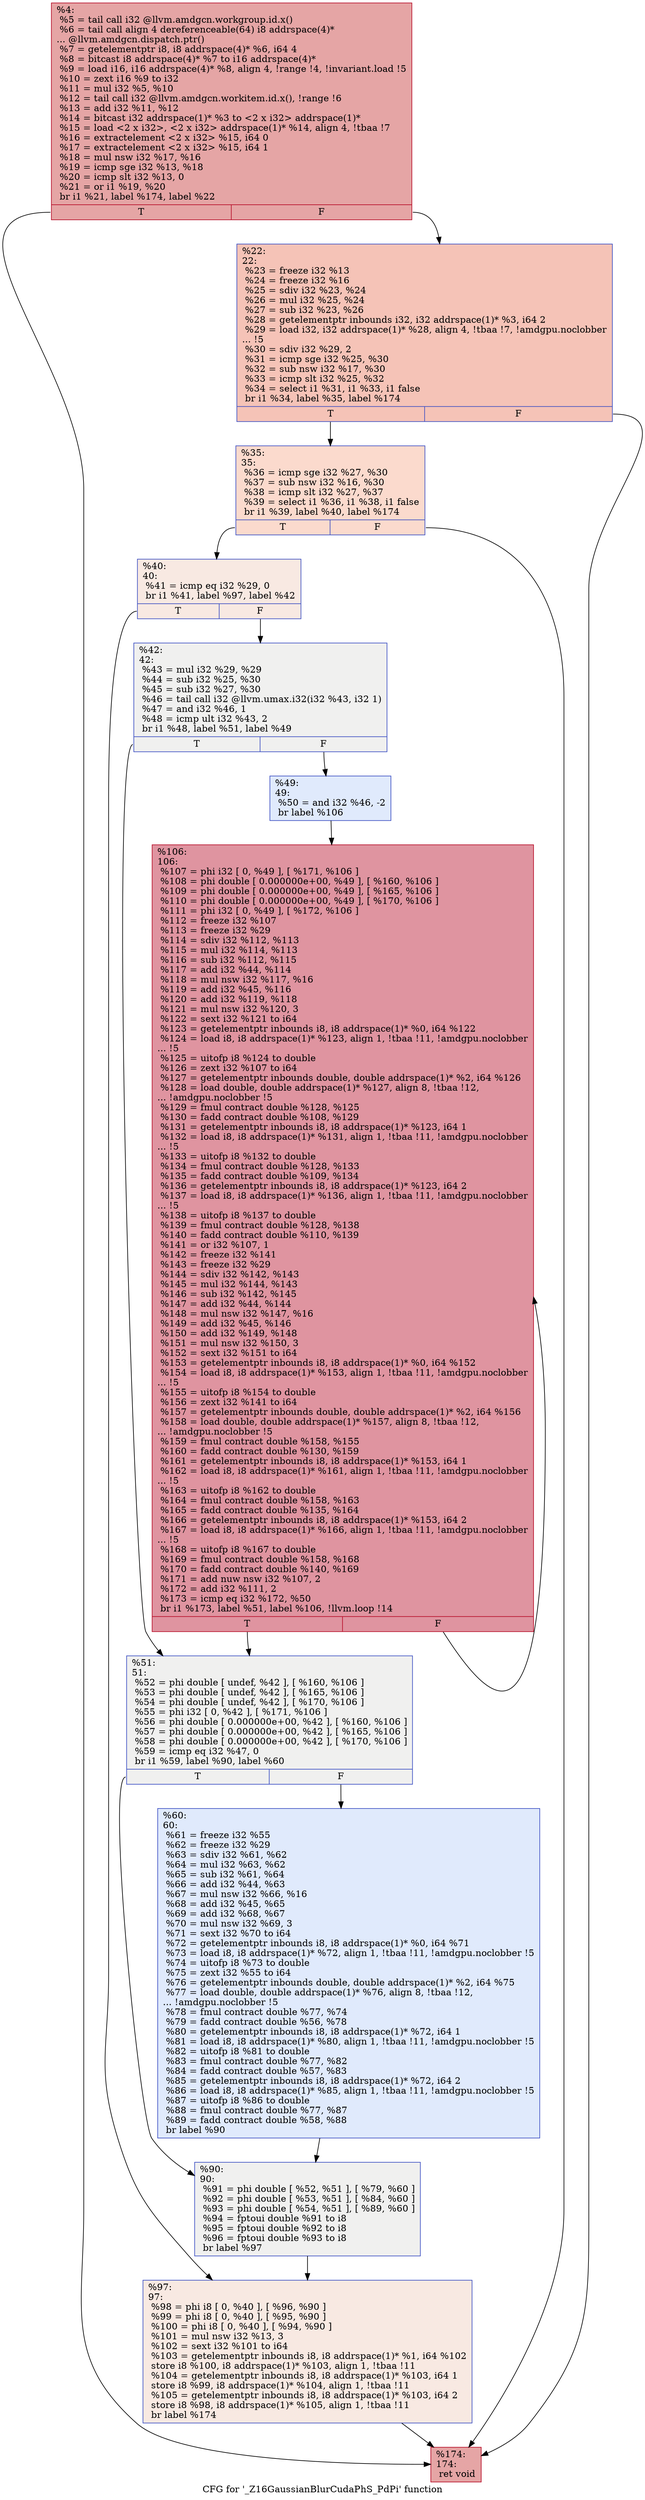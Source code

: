digraph "CFG for '_Z16GaussianBlurCudaPhS_PdPi' function" {
	label="CFG for '_Z16GaussianBlurCudaPhS_PdPi' function";

	Node0x5929d30 [shape=record,color="#b70d28ff", style=filled, fillcolor="#c5333470",label="{%4:\l  %5 = tail call i32 @llvm.amdgcn.workgroup.id.x()\l  %6 = tail call align 4 dereferenceable(64) i8 addrspace(4)*\l... @llvm.amdgcn.dispatch.ptr()\l  %7 = getelementptr i8, i8 addrspace(4)* %6, i64 4\l  %8 = bitcast i8 addrspace(4)* %7 to i16 addrspace(4)*\l  %9 = load i16, i16 addrspace(4)* %8, align 4, !range !4, !invariant.load !5\l  %10 = zext i16 %9 to i32\l  %11 = mul i32 %5, %10\l  %12 = tail call i32 @llvm.amdgcn.workitem.id.x(), !range !6\l  %13 = add i32 %11, %12\l  %14 = bitcast i32 addrspace(1)* %3 to \<2 x i32\> addrspace(1)*\l  %15 = load \<2 x i32\>, \<2 x i32\> addrspace(1)* %14, align 4, !tbaa !7\l  %16 = extractelement \<2 x i32\> %15, i64 0\l  %17 = extractelement \<2 x i32\> %15, i64 1\l  %18 = mul nsw i32 %17, %16\l  %19 = icmp sge i32 %13, %18\l  %20 = icmp slt i32 %13, 0\l  %21 = or i1 %19, %20\l  br i1 %21, label %174, label %22\l|{<s0>T|<s1>F}}"];
	Node0x5929d30:s0 -> Node0x592c850;
	Node0x5929d30:s1 -> Node0x592c8e0;
	Node0x592c8e0 [shape=record,color="#3d50c3ff", style=filled, fillcolor="#e8765c70",label="{%22:\l22:                                               \l  %23 = freeze i32 %13\l  %24 = freeze i32 %16\l  %25 = sdiv i32 %23, %24\l  %26 = mul i32 %25, %24\l  %27 = sub i32 %23, %26\l  %28 = getelementptr inbounds i32, i32 addrspace(1)* %3, i64 2\l  %29 = load i32, i32 addrspace(1)* %28, align 4, !tbaa !7, !amdgpu.noclobber\l... !5\l  %30 = sdiv i32 %29, 2\l  %31 = icmp sge i32 %25, %30\l  %32 = sub nsw i32 %17, %30\l  %33 = icmp slt i32 %25, %32\l  %34 = select i1 %31, i1 %33, i1 false\l  br i1 %34, label %35, label %174\l|{<s0>T|<s1>F}}"];
	Node0x592c8e0:s0 -> Node0x592c530;
	Node0x592c8e0:s1 -> Node0x592c850;
	Node0x592c530 [shape=record,color="#3d50c3ff", style=filled, fillcolor="#f7ac8e70",label="{%35:\l35:                                               \l  %36 = icmp sge i32 %27, %30\l  %37 = sub nsw i32 %16, %30\l  %38 = icmp slt i32 %27, %37\l  %39 = select i1 %36, i1 %38, i1 false\l  br i1 %39, label %40, label %174\l|{<s0>T|<s1>F}}"];
	Node0x592c530:s0 -> Node0x592e210;
	Node0x592c530:s1 -> Node0x592c850;
	Node0x592e210 [shape=record,color="#3d50c3ff", style=filled, fillcolor="#efcebd70",label="{%40:\l40:                                               \l  %41 = icmp eq i32 %29, 0\l  br i1 %41, label %97, label %42\l|{<s0>T|<s1>F}}"];
	Node0x592e210:s0 -> Node0x592e3a0;
	Node0x592e210:s1 -> Node0x592e3f0;
	Node0x592e3f0 [shape=record,color="#3d50c3ff", style=filled, fillcolor="#dedcdb70",label="{%42:\l42:                                               \l  %43 = mul i32 %29, %29\l  %44 = sub i32 %25, %30\l  %45 = sub i32 %27, %30\l  %46 = tail call i32 @llvm.umax.i32(i32 %43, i32 1)\l  %47 = and i32 %46, 1\l  %48 = icmp ult i32 %43, 2\l  br i1 %48, label %51, label %49\l|{<s0>T|<s1>F}}"];
	Node0x592e3f0:s0 -> Node0x592ea00;
	Node0x592e3f0:s1 -> Node0x592ea90;
	Node0x592ea90 [shape=record,color="#3d50c3ff", style=filled, fillcolor="#b9d0f970",label="{%49:\l49:                                               \l  %50 = and i32 %46, -2\l  br label %106\l}"];
	Node0x592ea90 -> Node0x592ec90;
	Node0x592ea00 [shape=record,color="#3d50c3ff", style=filled, fillcolor="#dedcdb70",label="{%51:\l51:                                               \l  %52 = phi double [ undef, %42 ], [ %160, %106 ]\l  %53 = phi double [ undef, %42 ], [ %165, %106 ]\l  %54 = phi double [ undef, %42 ], [ %170, %106 ]\l  %55 = phi i32 [ 0, %42 ], [ %171, %106 ]\l  %56 = phi double [ 0.000000e+00, %42 ], [ %160, %106 ]\l  %57 = phi double [ 0.000000e+00, %42 ], [ %165, %106 ]\l  %58 = phi double [ 0.000000e+00, %42 ], [ %170, %106 ]\l  %59 = icmp eq i32 %47, 0\l  br i1 %59, label %90, label %60\l|{<s0>T|<s1>F}}"];
	Node0x592ea00:s0 -> Node0x59302a0;
	Node0x592ea00:s1 -> Node0x5930330;
	Node0x5930330 [shape=record,color="#3d50c3ff", style=filled, fillcolor="#b9d0f970",label="{%60:\l60:                                               \l  %61 = freeze i32 %55\l  %62 = freeze i32 %29\l  %63 = sdiv i32 %61, %62\l  %64 = mul i32 %63, %62\l  %65 = sub i32 %61, %64\l  %66 = add i32 %44, %63\l  %67 = mul nsw i32 %66, %16\l  %68 = add i32 %45, %65\l  %69 = add i32 %68, %67\l  %70 = mul nsw i32 %69, 3\l  %71 = sext i32 %70 to i64\l  %72 = getelementptr inbounds i8, i8 addrspace(1)* %0, i64 %71\l  %73 = load i8, i8 addrspace(1)* %72, align 1, !tbaa !11, !amdgpu.noclobber !5\l  %74 = uitofp i8 %73 to double\l  %75 = zext i32 %55 to i64\l  %76 = getelementptr inbounds double, double addrspace(1)* %2, i64 %75\l  %77 = load double, double addrspace(1)* %76, align 8, !tbaa !12,\l... !amdgpu.noclobber !5\l  %78 = fmul contract double %77, %74\l  %79 = fadd contract double %56, %78\l  %80 = getelementptr inbounds i8, i8 addrspace(1)* %72, i64 1\l  %81 = load i8, i8 addrspace(1)* %80, align 1, !tbaa !11, !amdgpu.noclobber !5\l  %82 = uitofp i8 %81 to double\l  %83 = fmul contract double %77, %82\l  %84 = fadd contract double %57, %83\l  %85 = getelementptr inbounds i8, i8 addrspace(1)* %72, i64 2\l  %86 = load i8, i8 addrspace(1)* %85, align 1, !tbaa !11, !amdgpu.noclobber !5\l  %87 = uitofp i8 %86 to double\l  %88 = fmul contract double %77, %87\l  %89 = fadd contract double %58, %88\l  br label %90\l}"];
	Node0x5930330 -> Node0x59302a0;
	Node0x59302a0 [shape=record,color="#3d50c3ff", style=filled, fillcolor="#dedcdb70",label="{%90:\l90:                                               \l  %91 = phi double [ %52, %51 ], [ %79, %60 ]\l  %92 = phi double [ %53, %51 ], [ %84, %60 ]\l  %93 = phi double [ %54, %51 ], [ %89, %60 ]\l  %94 = fptoui double %91 to i8\l  %95 = fptoui double %92 to i8\l  %96 = fptoui double %93 to i8\l  br label %97\l}"];
	Node0x59302a0 -> Node0x592e3a0;
	Node0x592e3a0 [shape=record,color="#3d50c3ff", style=filled, fillcolor="#efcebd70",label="{%97:\l97:                                               \l  %98 = phi i8 [ 0, %40 ], [ %96, %90 ]\l  %99 = phi i8 [ 0, %40 ], [ %95, %90 ]\l  %100 = phi i8 [ 0, %40 ], [ %94, %90 ]\l  %101 = mul nsw i32 %13, 3\l  %102 = sext i32 %101 to i64\l  %103 = getelementptr inbounds i8, i8 addrspace(1)* %1, i64 %102\l  store i8 %100, i8 addrspace(1)* %103, align 1, !tbaa !11\l  %104 = getelementptr inbounds i8, i8 addrspace(1)* %103, i64 1\l  store i8 %99, i8 addrspace(1)* %104, align 1, !tbaa !11\l  %105 = getelementptr inbounds i8, i8 addrspace(1)* %103, i64 2\l  store i8 %98, i8 addrspace(1)* %105, align 1, !tbaa !11\l  br label %174\l}"];
	Node0x592e3a0 -> Node0x592c850;
	Node0x592ec90 [shape=record,color="#b70d28ff", style=filled, fillcolor="#b70d2870",label="{%106:\l106:                                              \l  %107 = phi i32 [ 0, %49 ], [ %171, %106 ]\l  %108 = phi double [ 0.000000e+00, %49 ], [ %160, %106 ]\l  %109 = phi double [ 0.000000e+00, %49 ], [ %165, %106 ]\l  %110 = phi double [ 0.000000e+00, %49 ], [ %170, %106 ]\l  %111 = phi i32 [ 0, %49 ], [ %172, %106 ]\l  %112 = freeze i32 %107\l  %113 = freeze i32 %29\l  %114 = sdiv i32 %112, %113\l  %115 = mul i32 %114, %113\l  %116 = sub i32 %112, %115\l  %117 = add i32 %44, %114\l  %118 = mul nsw i32 %117, %16\l  %119 = add i32 %45, %116\l  %120 = add i32 %119, %118\l  %121 = mul nsw i32 %120, 3\l  %122 = sext i32 %121 to i64\l  %123 = getelementptr inbounds i8, i8 addrspace(1)* %0, i64 %122\l  %124 = load i8, i8 addrspace(1)* %123, align 1, !tbaa !11, !amdgpu.noclobber\l... !5\l  %125 = uitofp i8 %124 to double\l  %126 = zext i32 %107 to i64\l  %127 = getelementptr inbounds double, double addrspace(1)* %2, i64 %126\l  %128 = load double, double addrspace(1)* %127, align 8, !tbaa !12,\l... !amdgpu.noclobber !5\l  %129 = fmul contract double %128, %125\l  %130 = fadd contract double %108, %129\l  %131 = getelementptr inbounds i8, i8 addrspace(1)* %123, i64 1\l  %132 = load i8, i8 addrspace(1)* %131, align 1, !tbaa !11, !amdgpu.noclobber\l... !5\l  %133 = uitofp i8 %132 to double\l  %134 = fmul contract double %128, %133\l  %135 = fadd contract double %109, %134\l  %136 = getelementptr inbounds i8, i8 addrspace(1)* %123, i64 2\l  %137 = load i8, i8 addrspace(1)* %136, align 1, !tbaa !11, !amdgpu.noclobber\l... !5\l  %138 = uitofp i8 %137 to double\l  %139 = fmul contract double %128, %138\l  %140 = fadd contract double %110, %139\l  %141 = or i32 %107, 1\l  %142 = freeze i32 %141\l  %143 = freeze i32 %29\l  %144 = sdiv i32 %142, %143\l  %145 = mul i32 %144, %143\l  %146 = sub i32 %142, %145\l  %147 = add i32 %44, %144\l  %148 = mul nsw i32 %147, %16\l  %149 = add i32 %45, %146\l  %150 = add i32 %149, %148\l  %151 = mul nsw i32 %150, 3\l  %152 = sext i32 %151 to i64\l  %153 = getelementptr inbounds i8, i8 addrspace(1)* %0, i64 %152\l  %154 = load i8, i8 addrspace(1)* %153, align 1, !tbaa !11, !amdgpu.noclobber\l... !5\l  %155 = uitofp i8 %154 to double\l  %156 = zext i32 %141 to i64\l  %157 = getelementptr inbounds double, double addrspace(1)* %2, i64 %156\l  %158 = load double, double addrspace(1)* %157, align 8, !tbaa !12,\l... !amdgpu.noclobber !5\l  %159 = fmul contract double %158, %155\l  %160 = fadd contract double %130, %159\l  %161 = getelementptr inbounds i8, i8 addrspace(1)* %153, i64 1\l  %162 = load i8, i8 addrspace(1)* %161, align 1, !tbaa !11, !amdgpu.noclobber\l... !5\l  %163 = uitofp i8 %162 to double\l  %164 = fmul contract double %158, %163\l  %165 = fadd contract double %135, %164\l  %166 = getelementptr inbounds i8, i8 addrspace(1)* %153, i64 2\l  %167 = load i8, i8 addrspace(1)* %166, align 1, !tbaa !11, !amdgpu.noclobber\l... !5\l  %168 = uitofp i8 %167 to double\l  %169 = fmul contract double %158, %168\l  %170 = fadd contract double %140, %169\l  %171 = add nuw nsw i32 %107, 2\l  %172 = add i32 %111, 2\l  %173 = icmp eq i32 %172, %50\l  br i1 %173, label %51, label %106, !llvm.loop !14\l|{<s0>T|<s1>F}}"];
	Node0x592ec90:s0 -> Node0x592ea00;
	Node0x592ec90:s1 -> Node0x592ec90;
	Node0x592c850 [shape=record,color="#b70d28ff", style=filled, fillcolor="#c5333470",label="{%174:\l174:                                              \l  ret void\l}"];
}
